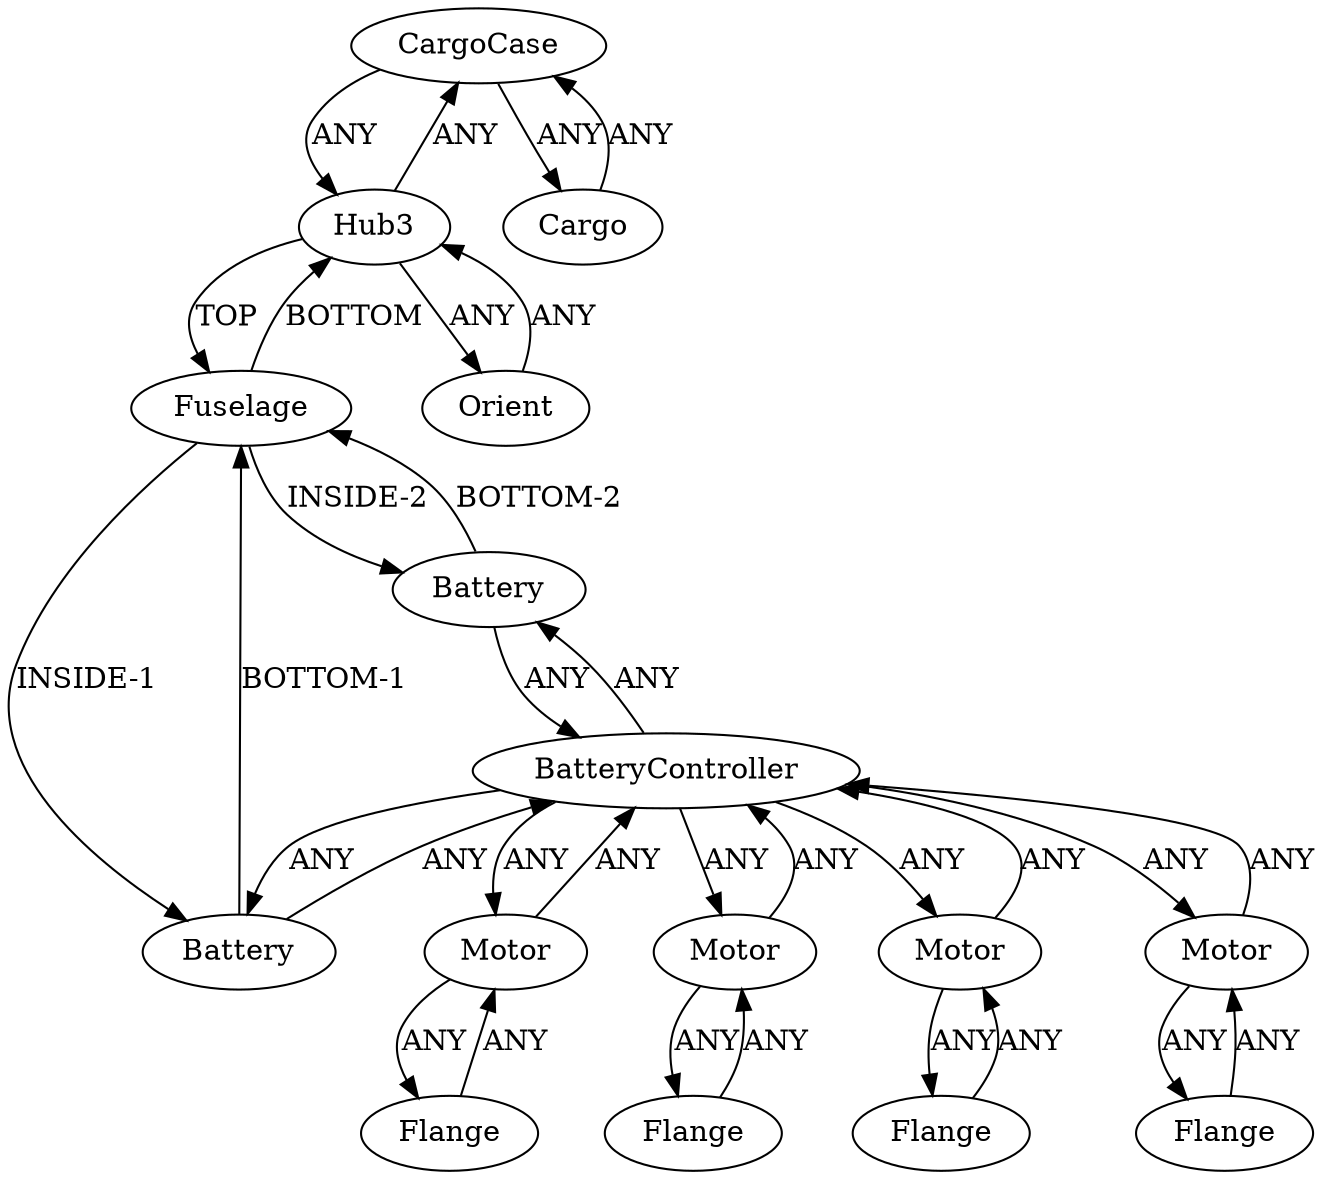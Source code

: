 /* Created by igraph 0.10.2 */
digraph {
  0 [
    instance=CargoCase_instance_1
    label=CargoCase
  ];
  1 [
    instance=Fuselage_instance_1
    label=Fuselage
  ];
  2 [
    instance=Flange_instance_1
    label=Flange
  ];
  3 [
    instance=Motor_instance_1
    label=Motor
  ];
  4 [
    instance=Hub3_instance_4
    label=Hub3
  ];
  5 [
    instance=Flange_instance_2
    label=Flange
  ];
  6 [
    instance=Cargo_instance_1
    label=Cargo
  ];
  7 [
    instance=Motor_instance_2
    label=Motor
  ];
  8 [
    instance=Motor_instance_3
    label=Motor
  ];
  9 [
    instance=Flange_instance_3
    label=Flange
  ];
  10 [
    instance=Flange_instance_4
    label=Flange
  ];
  11 [
    instance=Battery_instance_1
    label=Battery
  ];
  12 [
    instance=Battery_instance_2
    label=Battery
  ];
  13 [
    instance=Orient
    label=Orient
  ];
  14 [
    instance=Motor_instance_4
    label=Motor
  ];
  15 [
    instance=BatteryController_instance_1
    label=BatteryController
  ];

  0 -> 4 [
    label=ANY
  ];
  0 -> 6 [
    label=ANY
  ];
  1 -> 4 [
    label=BOTTOM
  ];
  1 -> 11 [
    label="INSIDE-1"
  ];
  1 -> 12 [
    label="INSIDE-2"
  ];
  2 -> 3 [
    label=ANY
  ];
  3 -> 2 [
    label=ANY
  ];
  3 -> 15 [
    label=ANY
  ];
  4 -> 0 [
    label=ANY
  ];
  4 -> 1 [
    label=TOP
  ];
  4 -> 13 [
    label=ANY
  ];
  5 -> 14 [
    label=ANY
  ];
  6 -> 0 [
    label=ANY
  ];
  7 -> 9 [
    label=ANY
  ];
  7 -> 15 [
    label=ANY
  ];
  8 -> 10 [
    label=ANY
  ];
  8 -> 15 [
    label=ANY
  ];
  9 -> 7 [
    label=ANY
  ];
  10 -> 8 [
    label=ANY
  ];
  11 -> 1 [
    label="BOTTOM-1"
  ];
  11 -> 15 [
    label=ANY
  ];
  12 -> 1 [
    label="BOTTOM-2"
  ];
  12 -> 15 [
    label=ANY
  ];
  13 -> 4 [
    label=ANY
  ];
  14 -> 5 [
    label=ANY
  ];
  14 -> 15 [
    label=ANY
  ];
  15 -> 3 [
    label=ANY
  ];
  15 -> 7 [
    label=ANY
  ];
  15 -> 8 [
    label=ANY
  ];
  15 -> 11 [
    label=ANY
  ];
  15 -> 12 [
    label=ANY
  ];
  15 -> 14 [
    label=ANY
  ];
}
